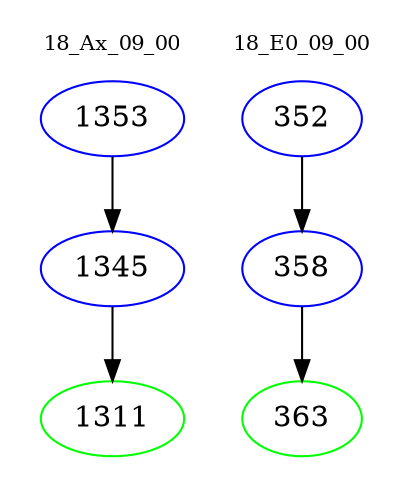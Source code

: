 digraph{
subgraph cluster_0 {
color = white
label = "18_Ax_09_00";
fontsize=10;
T0_1353 [label="1353", color="blue"]
T0_1353 -> T0_1345 [color="black"]
T0_1345 [label="1345", color="blue"]
T0_1345 -> T0_1311 [color="black"]
T0_1311 [label="1311", color="green"]
}
subgraph cluster_1 {
color = white
label = "18_E0_09_00";
fontsize=10;
T1_352 [label="352", color="blue"]
T1_352 -> T1_358 [color="black"]
T1_358 [label="358", color="blue"]
T1_358 -> T1_363 [color="black"]
T1_363 [label="363", color="green"]
}
}
